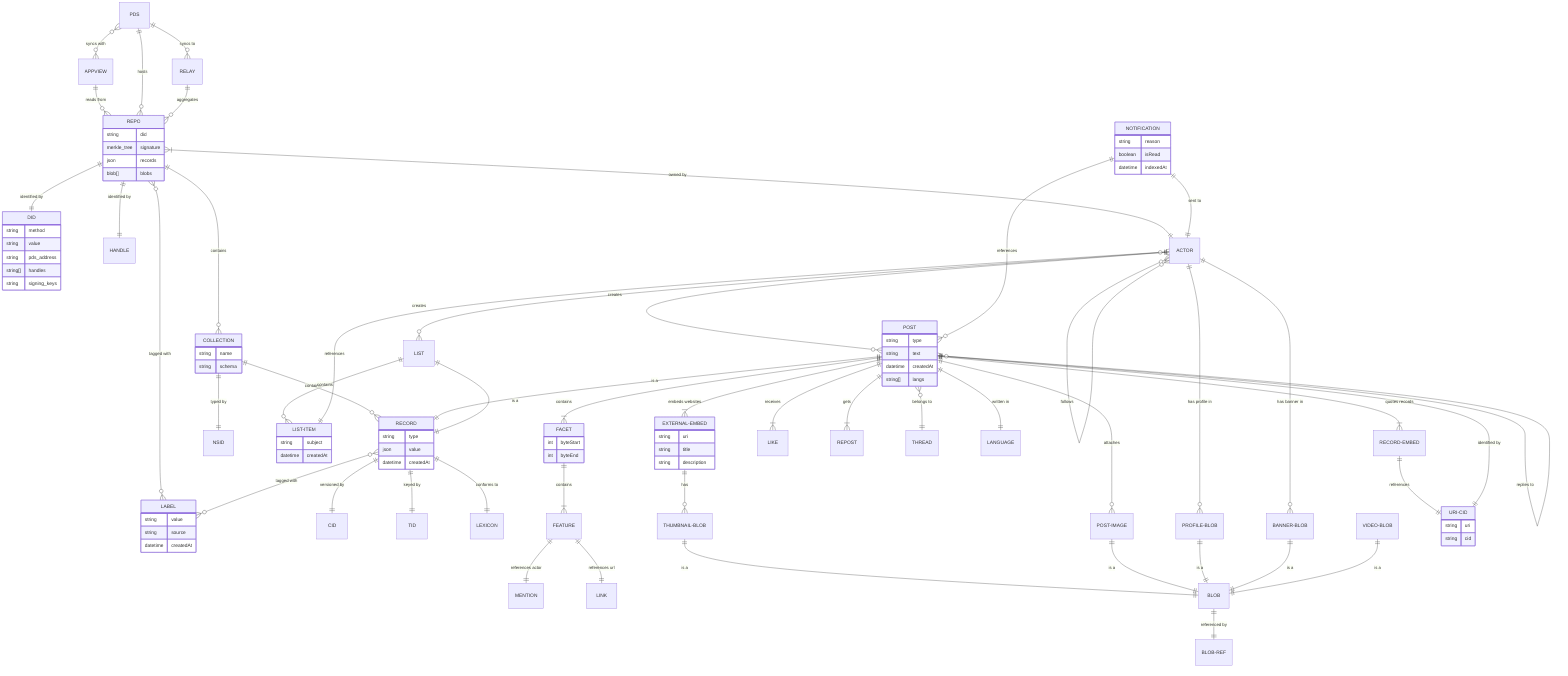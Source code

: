 erDiagram 
    %% Infrastructure Layer
    PDS }o--o{ APPVIEW : "syncs with"
    APPVIEW ||--o{ REPO : "reads from"
    PDS ||--o{ REPO : hosts
    PDS ||--o{ RELAY : "syncs to"
    RELAY ||--o{ REPO : aggregates

    %% Identity Layer
    REPO ||--|| DID : "identified by"
    REPO ||--|| HANDLE : "identified by"
    REPO }|--|| ACTOR : "owned by"
    REPO ||--o{ COLLECTION : contains
        REPO }o--o{ LABEL : "tagged with"

    %% Data Structure Layer
    COLLECTION ||--o{ RECORD : contains
    POST ||--|| RECORD : "is a"
    COLLECTION ||--|| NSID : "typed by"
    RECORD ||--|| CID : "versioned by"
    RECORD ||--|| TID : "keyed by"
    RECORD ||--|| LEXICON : "conforms to"
    RECORD }o--o{ LABEL : "tagged with"

    %% Lists and Social
    LIST ||--|| RECORD : "is a"
    ACTOR ||--o{ LIST : creates
    LIST ||--o{ LIST-ITEM : contains
    LIST-ITEM ||--o{ ACTOR : "references"
    
    %% Content Layer
    ACTOR ||--o{ POST : creates
    ACTOR ||--o{ PROFILE-BLOB : "has profile in"
    ACTOR ||--o{ BANNER-BLOB : "has banner in"
    ACTOR }o--o{ ACTOR : follows

    
    NOTIFICATION ||--|| ACTOR : "sent to"
    NOTIFICATION ||--o{ POST : "references"
    %% NOTIFICATION ||--o{ LIKE : "triggered by"
    %% NOTIFICATION ||--o{ REPOST : "triggered by"
    
    POST ||--|{ FACET : contains
    POST ||--|{ EXTERNAL-EMBED : "embeds websites"
    POST ||--|{ RECORD-EMBED : "quotes records"
    POST ||--|{ LIKE : receives
    POST ||--|{ REPOST : gets
    POST }o--|| THREAD : "belongs to"
    POST ||--|| LANGUAGE : "written in"
    POST ||--o{ POST : "replies to"

    %% Rich Text Features
    FACET ||--|{ FEATURE : contains
    FEATURE ||--|| MENTION : "references actor"
    FEATURE ||--|| LINK : "references url"
    
    %% Media & Embeds
    BLOB ||--|| BLOB-REF : "referenced by"
    EXTERNAL-EMBED ||--o{ THUMBNAIL-BLOB : "has"
    THUMBNAIL-BLOB ||--|| BLOB : "is a"
    POST ||--o{ POST-IMAGE : "attaches"
    POST-IMAGE ||--|| BLOB : "is a"

    PROFILE-BLOB ||--|| BLOB : "is a"
    BANNER-BLOB ||--|| BLOB : "is a"
    VIDEO-BLOB ||--|| BLOB : "is a"
    RECORD-EMBED ||--|| URI-CID : "references"
    POST ||--|| URI-CID : "identified by"


    %% Entity Definitions
    DID {
        string method
        string value
        string pds_address
        string[] handles
        string signing_keys
    }
    
    RECORD {
        string type
        json value
        datetime createdAt
    }
    
    POST {
        string type
        string text
        datetime createdAt
        string[] langs
    }
    
    FACET {
        int byteStart
        int byteEnd
    }
    
    EXTERNAL-EMBED {
        string uri
        string title
        string description
    }
    
    REPO {
        string did
        merkle_tree signature
        json records
        blob[] blobs
    }
    
    URI-CID {
        string uri
        string cid
    }
    
    COLLECTION {
        string name
        string schema
    }
    
    LABEL {
        string value
        string source
        datetime createdAt
    }

    NOTIFICATION {
        string reason
        boolean isRead
        datetime indexedAt
    }

    LIST-ITEM {
        string subject
        datetime createdAt
    }